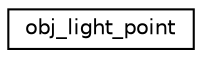 digraph "Graphical Class Hierarchy"
{
  edge [fontname="Helvetica",fontsize="10",labelfontname="Helvetica",labelfontsize="10"];
  node [fontname="Helvetica",fontsize="10",shape=record];
  rankdir="LR";
  Node1 [label="obj_light_point",height=0.2,width=0.4,color="black", fillcolor="white", style="filled",URL="$structobj__light__point.html"];
}
